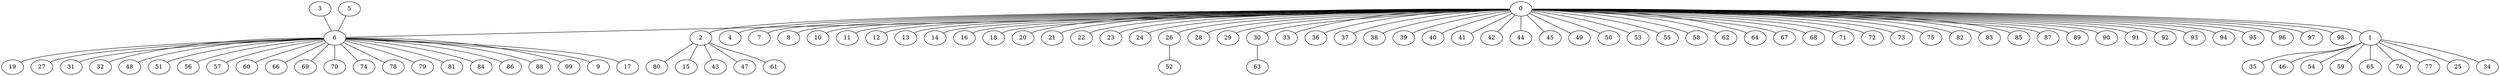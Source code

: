 graph {
0  [Label = "0 (0.00)"]
1  [Label = "1 (0.00)"]
2  [Label = "2 (0.00)"]
4  [Label = "4 (0.00)"]
6  [Label = "6 (0.00)"]
7  [Label = "7 (0.00)"]
8  [Label = "8 (0.00)"]
10  [Label = "10 (0.00)"]
11  [Label = "11 (0.00)"]
12  [Label = "12 (0.00)"]
13  [Label = "13 (0.00)"]
14  [Label = "14 (0.00)"]
16  [Label = "16 (0.00)"]
18  [Label = "18 (0.00)"]
20  [Label = "20 (0.00)"]
21  [Label = "21 (0.00)"]
22  [Label = "22 (0.00)"]
23  [Label = "23 (0.00)"]
24  [Label = "24 (0.00)"]
26  [Label = "26 (0.00)"]
28  [Label = "28 (0.00)"]
29  [Label = "29 (0.00)"]
30  [Label = "30 (0.00)"]
33  [Label = "33 (0.00)"]
36  [Label = "36 (0.00)"]
37  [Label = "37 (0.00)"]
38  [Label = "38 (0.00)"]
39  [Label = "39 (0.00)"]
40  [Label = "40 (0.00)"]
41  [Label = "41 (0.00)"]
42  [Label = "42 (0.00)"]
44  [Label = "44 (0.00)"]
45  [Label = "45 (0.00)"]
49  [Label = "49 (0.00)"]
50  [Label = "50 (0.00)"]
53  [Label = "53 (0.00)"]
55  [Label = "55 (0.00)"]
58  [Label = "58 (0.00)"]
62  [Label = "62 (0.00)"]
64  [Label = "64 (0.00)"]
67  [Label = "67 (0.00)"]
68  [Label = "68 (0.00)"]
71  [Label = "71 (0.00)"]
72  [Label = "72 (0.00)"]
73  [Label = "73 (0.00)"]
75  [Label = "75 (0.00)"]
82  [Label = "82 (0.00)"]
83  [Label = "83 (0.00)"]
85  [Label = "85 (0.00)"]
87  [Label = "87 (0.00)"]
89  [Label = "89 (0.00)"]
90  [Label = "90 (0.00)"]
91  [Label = "91 (0.00)"]
92  [Label = "92 (0.00)"]
93  [Label = "93 (0.00)"]
94  [Label = "94 (0.00)"]
95  [Label = "95 (0.00)"]
96  [Label = "96 (0.00)"]
97  [Label = "97 (0.00)"]
98  [Label = "98 (0.00)"]
25  [Label = "25 (0.00)"]
34  [Label = "34 (0.00)"]
35  [Label = "35 (0.00)"]
46  [Label = "46 (0.00)"]
54  [Label = "54 (0.00)"]
59  [Label = "59 (0.00)"]
65  [Label = "65 (0.00)"]
76  [Label = "76 (0.00)"]
77  [Label = "77 (0.00)"]
15  [Label = "15 (0.00)"]
43  [Label = "43 (0.00)"]
47  [Label = "47 (0.00)"]
61  [Label = "61 (0.00)"]
80  [Label = "80 (0.00)"]
3  [Label = "3 (0.00)"]
5  [Label = "5 (0.00)"]
9  [Label = "9 (0.00)"]
17  [Label = "17 (0.00)"]
19  [Label = "19 (0.00)"]
27  [Label = "27 (0.00)"]
31  [Label = "31 (0.00)"]
32  [Label = "32 (0.00)"]
48  [Label = "48 (0.00)"]
51  [Label = "51 (0.00)"]
56  [Label = "56 (0.00)"]
57  [Label = "57 (0.00)"]
60  [Label = "60 (0.00)"]
66  [Label = "66 (0.00)"]
69  [Label = "69 (0.00)"]
70  [Label = "70 (0.00)"]
74  [Label = "74 (0.00)"]
78  [Label = "78 (0.00)"]
79  [Label = "79 (0.00)"]
81  [Label = "81 (0.00)"]
84  [Label = "84 (0.00)"]
86  [Label = "86 (0.00)"]
88  [Label = "88 (0.00)"]
99  [Label = "99 (0.00)"]
52  [Label = "52 (0.00)"]
63  [Label = "63 (0.00)"]

0--1  [Label = "0.00"]
0--2  [Label = "0.00"]
0--4  [Label = "0.00"]
0--6  [Label = "0.00"]
0--7  [Label = "0.00"]
0--8  [Label = "0.00"]
0--10  [Label = "0.00"]
0--11  [Label = "0.00"]
0--12  [Label = "0.00"]
0--13  [Label = "0.00"]
0--14  [Label = "0.00"]
0--16  [Label = "0.00"]
0--18  [Label = "0.00"]
0--20  [Label = "0.00"]
0--21  [Label = "0.00"]
0--22  [Label = "0.00"]
0--23  [Label = "0.00"]
0--24  [Label = "0.00"]
0--26  [Label = "0.00"]
0--28  [Label = "0.00"]
0--29  [Label = "0.00"]
0--30  [Label = "0.00"]
0--33  [Label = "0.00"]
0--36  [Label = "0.00"]
0--37  [Label = "0.00"]
0--38  [Label = "0.00"]
0--39  [Label = "0.00"]
0--40  [Label = "0.00"]
0--41  [Label = "0.00"]
0--42  [Label = "0.00"]
0--44  [Label = "0.00"]
0--45  [Label = "0.00"]
0--49  [Label = "0.00"]
0--50  [Label = "0.00"]
0--53  [Label = "0.00"]
0--55  [Label = "0.00"]
0--58  [Label = "0.00"]
0--62  [Label = "0.00"]
0--64  [Label = "0.00"]
0--67  [Label = "0.00"]
0--68  [Label = "0.00"]
0--71  [Label = "0.00"]
0--72  [Label = "0.00"]
0--73  [Label = "0.00"]
0--75  [Label = "0.00"]
0--82  [Label = "0.00"]
0--83  [Label = "0.00"]
0--85  [Label = "0.00"]
0--87  [Label = "0.00"]
0--89  [Label = "0.00"]
0--90  [Label = "0.00"]
0--91  [Label = "0.00"]
0--92  [Label = "0.00"]
0--93  [Label = "0.00"]
0--94  [Label = "0.00"]
0--95  [Label = "0.00"]
0--96  [Label = "0.00"]
0--97  [Label = "0.00"]
0--98  [Label = "0.00"]
1--25  [Label = "0.00"]
1--34  [Label = "0.00"]
1--35  [Label = "0.00"]
1--46  [Label = "0.00"]
1--54  [Label = "0.00"]
1--59  [Label = "0.00"]
1--65  [Label = "0.00"]
1--76  [Label = "0.00"]
1--77  [Label = "0.00"]
2--15  [Label = "0.00"]
2--43  [Label = "0.00"]
2--47  [Label = "0.00"]
2--61  [Label = "0.00"]
2--80  [Label = "0.00"]
3--6  [Label = "0.00"]
5--6  [Label = "0.00"]
6--9  [Label = "0.00"]
6--17  [Label = "0.00"]
6--19  [Label = "0.00"]
6--27  [Label = "0.00"]
6--31  [Label = "0.00"]
6--32  [Label = "0.00"]
6--48  [Label = "0.00"]
6--51  [Label = "0.00"]
6--56  [Label = "0.00"]
6--57  [Label = "0.00"]
6--60  [Label = "0.00"]
6--66  [Label = "0.00"]
6--69  [Label = "0.00"]
6--70  [Label = "0.00"]
6--74  [Label = "0.00"]
6--78  [Label = "0.00"]
6--79  [Label = "0.00"]
6--81  [Label = "0.00"]
6--84  [Label = "0.00"]
6--86  [Label = "0.00"]
6--88  [Label = "0.00"]
6--99  [Label = "0.00"]
26--52  [Label = "0.00"]
30--63  [Label = "0.00"]
}
